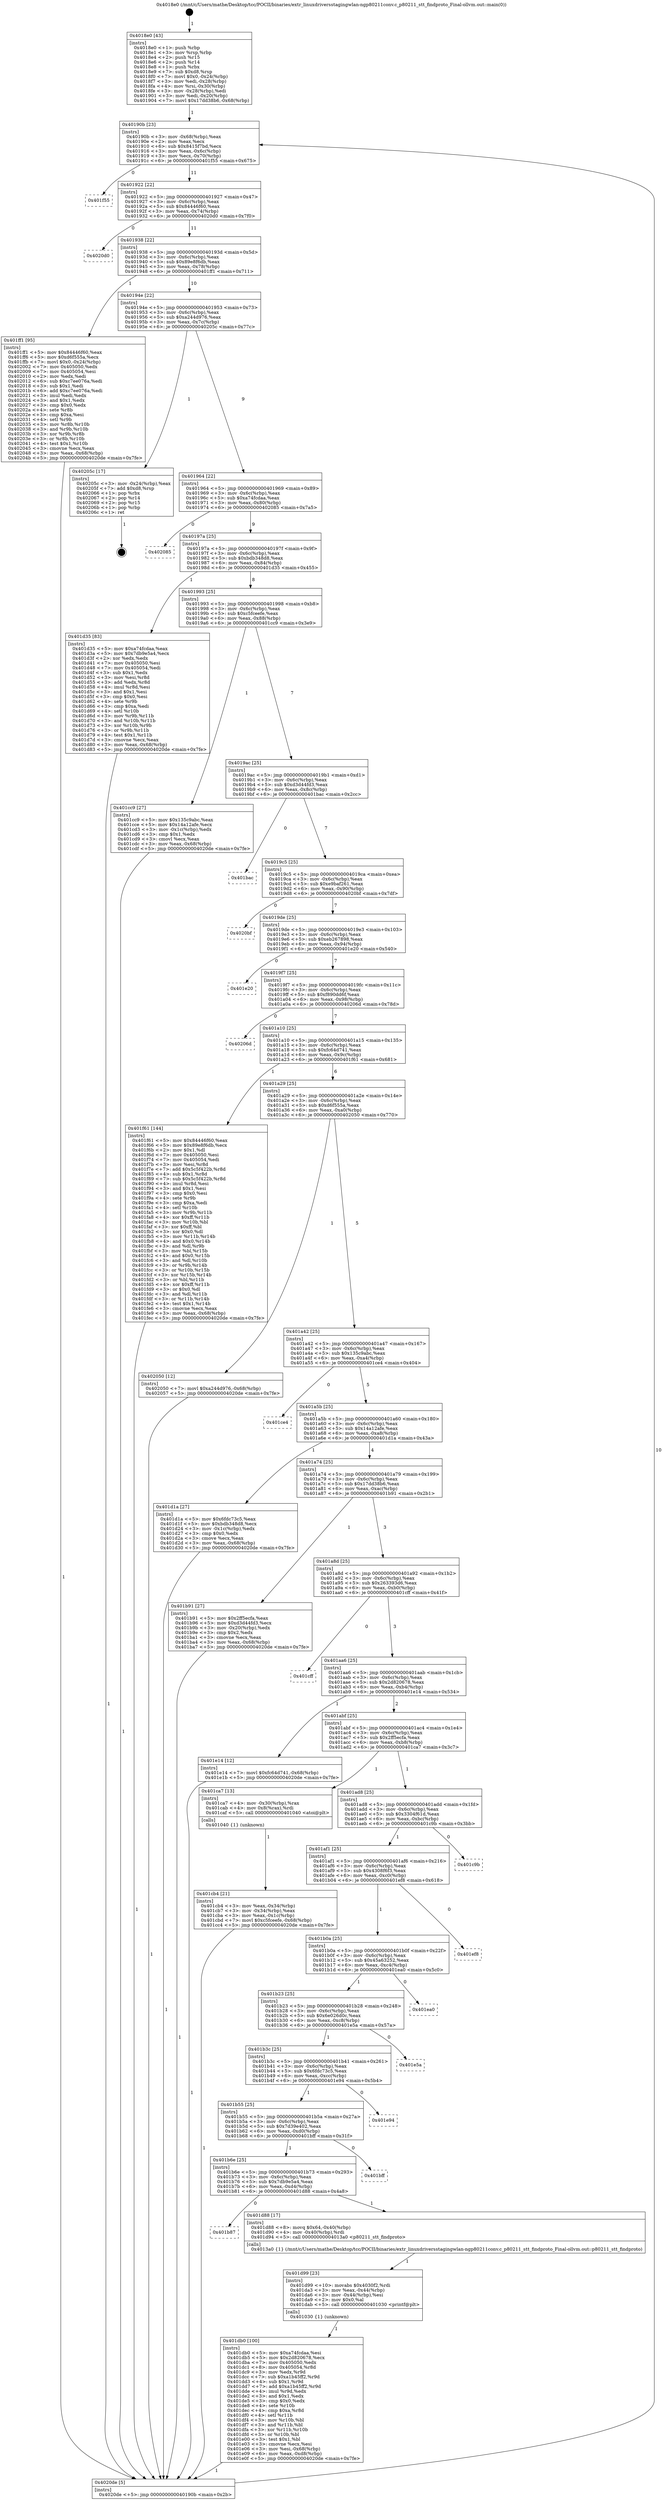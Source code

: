 digraph "0x4018e0" {
  label = "0x4018e0 (/mnt/c/Users/mathe/Desktop/tcc/POCII/binaries/extr_linuxdriversstagingwlan-ngp80211conv.c_p80211_stt_findproto_Final-ollvm.out::main(0))"
  labelloc = "t"
  node[shape=record]

  Entry [label="",width=0.3,height=0.3,shape=circle,fillcolor=black,style=filled]
  "0x40190b" [label="{
     0x40190b [23]\l
     | [instrs]\l
     &nbsp;&nbsp;0x40190b \<+3\>: mov -0x68(%rbp),%eax\l
     &nbsp;&nbsp;0x40190e \<+2\>: mov %eax,%ecx\l
     &nbsp;&nbsp;0x401910 \<+6\>: sub $0x8415f7bd,%ecx\l
     &nbsp;&nbsp;0x401916 \<+3\>: mov %eax,-0x6c(%rbp)\l
     &nbsp;&nbsp;0x401919 \<+3\>: mov %ecx,-0x70(%rbp)\l
     &nbsp;&nbsp;0x40191c \<+6\>: je 0000000000401f55 \<main+0x675\>\l
  }"]
  "0x401f55" [label="{
     0x401f55\l
  }", style=dashed]
  "0x401922" [label="{
     0x401922 [22]\l
     | [instrs]\l
     &nbsp;&nbsp;0x401922 \<+5\>: jmp 0000000000401927 \<main+0x47\>\l
     &nbsp;&nbsp;0x401927 \<+3\>: mov -0x6c(%rbp),%eax\l
     &nbsp;&nbsp;0x40192a \<+5\>: sub $0x84446f60,%eax\l
     &nbsp;&nbsp;0x40192f \<+3\>: mov %eax,-0x74(%rbp)\l
     &nbsp;&nbsp;0x401932 \<+6\>: je 00000000004020d0 \<main+0x7f0\>\l
  }"]
  Exit [label="",width=0.3,height=0.3,shape=circle,fillcolor=black,style=filled,peripheries=2]
  "0x4020d0" [label="{
     0x4020d0\l
  }", style=dashed]
  "0x401938" [label="{
     0x401938 [22]\l
     | [instrs]\l
     &nbsp;&nbsp;0x401938 \<+5\>: jmp 000000000040193d \<main+0x5d\>\l
     &nbsp;&nbsp;0x40193d \<+3\>: mov -0x6c(%rbp),%eax\l
     &nbsp;&nbsp;0x401940 \<+5\>: sub $0x89e8f6db,%eax\l
     &nbsp;&nbsp;0x401945 \<+3\>: mov %eax,-0x78(%rbp)\l
     &nbsp;&nbsp;0x401948 \<+6\>: je 0000000000401ff1 \<main+0x711\>\l
  }"]
  "0x401db0" [label="{
     0x401db0 [100]\l
     | [instrs]\l
     &nbsp;&nbsp;0x401db0 \<+5\>: mov $0xa74fcdaa,%esi\l
     &nbsp;&nbsp;0x401db5 \<+5\>: mov $0x2d820678,%ecx\l
     &nbsp;&nbsp;0x401dba \<+7\>: mov 0x405050,%edx\l
     &nbsp;&nbsp;0x401dc1 \<+8\>: mov 0x405054,%r8d\l
     &nbsp;&nbsp;0x401dc9 \<+3\>: mov %edx,%r9d\l
     &nbsp;&nbsp;0x401dcc \<+7\>: sub $0xa1b45ff2,%r9d\l
     &nbsp;&nbsp;0x401dd3 \<+4\>: sub $0x1,%r9d\l
     &nbsp;&nbsp;0x401dd7 \<+7\>: add $0xa1b45ff2,%r9d\l
     &nbsp;&nbsp;0x401dde \<+4\>: imul %r9d,%edx\l
     &nbsp;&nbsp;0x401de2 \<+3\>: and $0x1,%edx\l
     &nbsp;&nbsp;0x401de5 \<+3\>: cmp $0x0,%edx\l
     &nbsp;&nbsp;0x401de8 \<+4\>: sete %r10b\l
     &nbsp;&nbsp;0x401dec \<+4\>: cmp $0xa,%r8d\l
     &nbsp;&nbsp;0x401df0 \<+4\>: setl %r11b\l
     &nbsp;&nbsp;0x401df4 \<+3\>: mov %r10b,%bl\l
     &nbsp;&nbsp;0x401df7 \<+3\>: and %r11b,%bl\l
     &nbsp;&nbsp;0x401dfa \<+3\>: xor %r11b,%r10b\l
     &nbsp;&nbsp;0x401dfd \<+3\>: or %r10b,%bl\l
     &nbsp;&nbsp;0x401e00 \<+3\>: test $0x1,%bl\l
     &nbsp;&nbsp;0x401e03 \<+3\>: cmovne %ecx,%esi\l
     &nbsp;&nbsp;0x401e06 \<+3\>: mov %esi,-0x68(%rbp)\l
     &nbsp;&nbsp;0x401e09 \<+6\>: mov %eax,-0xd8(%rbp)\l
     &nbsp;&nbsp;0x401e0f \<+5\>: jmp 00000000004020de \<main+0x7fe\>\l
  }"]
  "0x401ff1" [label="{
     0x401ff1 [95]\l
     | [instrs]\l
     &nbsp;&nbsp;0x401ff1 \<+5\>: mov $0x84446f60,%eax\l
     &nbsp;&nbsp;0x401ff6 \<+5\>: mov $0xd6f555a,%ecx\l
     &nbsp;&nbsp;0x401ffb \<+7\>: movl $0x0,-0x24(%rbp)\l
     &nbsp;&nbsp;0x402002 \<+7\>: mov 0x405050,%edx\l
     &nbsp;&nbsp;0x402009 \<+7\>: mov 0x405054,%esi\l
     &nbsp;&nbsp;0x402010 \<+2\>: mov %edx,%edi\l
     &nbsp;&nbsp;0x402012 \<+6\>: sub $0xc7ee076a,%edi\l
     &nbsp;&nbsp;0x402018 \<+3\>: sub $0x1,%edi\l
     &nbsp;&nbsp;0x40201b \<+6\>: add $0xc7ee076a,%edi\l
     &nbsp;&nbsp;0x402021 \<+3\>: imul %edi,%edx\l
     &nbsp;&nbsp;0x402024 \<+3\>: and $0x1,%edx\l
     &nbsp;&nbsp;0x402027 \<+3\>: cmp $0x0,%edx\l
     &nbsp;&nbsp;0x40202a \<+4\>: sete %r8b\l
     &nbsp;&nbsp;0x40202e \<+3\>: cmp $0xa,%esi\l
     &nbsp;&nbsp;0x402031 \<+4\>: setl %r9b\l
     &nbsp;&nbsp;0x402035 \<+3\>: mov %r8b,%r10b\l
     &nbsp;&nbsp;0x402038 \<+3\>: and %r9b,%r10b\l
     &nbsp;&nbsp;0x40203b \<+3\>: xor %r9b,%r8b\l
     &nbsp;&nbsp;0x40203e \<+3\>: or %r8b,%r10b\l
     &nbsp;&nbsp;0x402041 \<+4\>: test $0x1,%r10b\l
     &nbsp;&nbsp;0x402045 \<+3\>: cmovne %ecx,%eax\l
     &nbsp;&nbsp;0x402048 \<+3\>: mov %eax,-0x68(%rbp)\l
     &nbsp;&nbsp;0x40204b \<+5\>: jmp 00000000004020de \<main+0x7fe\>\l
  }"]
  "0x40194e" [label="{
     0x40194e [22]\l
     | [instrs]\l
     &nbsp;&nbsp;0x40194e \<+5\>: jmp 0000000000401953 \<main+0x73\>\l
     &nbsp;&nbsp;0x401953 \<+3\>: mov -0x6c(%rbp),%eax\l
     &nbsp;&nbsp;0x401956 \<+5\>: sub $0xa244d976,%eax\l
     &nbsp;&nbsp;0x40195b \<+3\>: mov %eax,-0x7c(%rbp)\l
     &nbsp;&nbsp;0x40195e \<+6\>: je 000000000040205c \<main+0x77c\>\l
  }"]
  "0x401d99" [label="{
     0x401d99 [23]\l
     | [instrs]\l
     &nbsp;&nbsp;0x401d99 \<+10\>: movabs $0x4030f2,%rdi\l
     &nbsp;&nbsp;0x401da3 \<+3\>: mov %eax,-0x44(%rbp)\l
     &nbsp;&nbsp;0x401da6 \<+3\>: mov -0x44(%rbp),%esi\l
     &nbsp;&nbsp;0x401da9 \<+2\>: mov $0x0,%al\l
     &nbsp;&nbsp;0x401dab \<+5\>: call 0000000000401030 \<printf@plt\>\l
     | [calls]\l
     &nbsp;&nbsp;0x401030 \{1\} (unknown)\l
  }"]
  "0x40205c" [label="{
     0x40205c [17]\l
     | [instrs]\l
     &nbsp;&nbsp;0x40205c \<+3\>: mov -0x24(%rbp),%eax\l
     &nbsp;&nbsp;0x40205f \<+7\>: add $0xd8,%rsp\l
     &nbsp;&nbsp;0x402066 \<+1\>: pop %rbx\l
     &nbsp;&nbsp;0x402067 \<+2\>: pop %r14\l
     &nbsp;&nbsp;0x402069 \<+2\>: pop %r15\l
     &nbsp;&nbsp;0x40206b \<+1\>: pop %rbp\l
     &nbsp;&nbsp;0x40206c \<+1\>: ret\l
  }"]
  "0x401964" [label="{
     0x401964 [22]\l
     | [instrs]\l
     &nbsp;&nbsp;0x401964 \<+5\>: jmp 0000000000401969 \<main+0x89\>\l
     &nbsp;&nbsp;0x401969 \<+3\>: mov -0x6c(%rbp),%eax\l
     &nbsp;&nbsp;0x40196c \<+5\>: sub $0xa74fcdaa,%eax\l
     &nbsp;&nbsp;0x401971 \<+3\>: mov %eax,-0x80(%rbp)\l
     &nbsp;&nbsp;0x401974 \<+6\>: je 0000000000402085 \<main+0x7a5\>\l
  }"]
  "0x401b87" [label="{
     0x401b87\l
  }", style=dashed]
  "0x402085" [label="{
     0x402085\l
  }", style=dashed]
  "0x40197a" [label="{
     0x40197a [25]\l
     | [instrs]\l
     &nbsp;&nbsp;0x40197a \<+5\>: jmp 000000000040197f \<main+0x9f\>\l
     &nbsp;&nbsp;0x40197f \<+3\>: mov -0x6c(%rbp),%eax\l
     &nbsp;&nbsp;0x401982 \<+5\>: sub $0xbdb348d8,%eax\l
     &nbsp;&nbsp;0x401987 \<+6\>: mov %eax,-0x84(%rbp)\l
     &nbsp;&nbsp;0x40198d \<+6\>: je 0000000000401d35 \<main+0x455\>\l
  }"]
  "0x401d88" [label="{
     0x401d88 [17]\l
     | [instrs]\l
     &nbsp;&nbsp;0x401d88 \<+8\>: movq $0x64,-0x40(%rbp)\l
     &nbsp;&nbsp;0x401d90 \<+4\>: mov -0x40(%rbp),%rdi\l
     &nbsp;&nbsp;0x401d94 \<+5\>: call 00000000004013a0 \<p80211_stt_findproto\>\l
     | [calls]\l
     &nbsp;&nbsp;0x4013a0 \{1\} (/mnt/c/Users/mathe/Desktop/tcc/POCII/binaries/extr_linuxdriversstagingwlan-ngp80211conv.c_p80211_stt_findproto_Final-ollvm.out::p80211_stt_findproto)\l
  }"]
  "0x401d35" [label="{
     0x401d35 [83]\l
     | [instrs]\l
     &nbsp;&nbsp;0x401d35 \<+5\>: mov $0xa74fcdaa,%eax\l
     &nbsp;&nbsp;0x401d3a \<+5\>: mov $0x7db9e5a4,%ecx\l
     &nbsp;&nbsp;0x401d3f \<+2\>: xor %edx,%edx\l
     &nbsp;&nbsp;0x401d41 \<+7\>: mov 0x405050,%esi\l
     &nbsp;&nbsp;0x401d48 \<+7\>: mov 0x405054,%edi\l
     &nbsp;&nbsp;0x401d4f \<+3\>: sub $0x1,%edx\l
     &nbsp;&nbsp;0x401d52 \<+3\>: mov %esi,%r8d\l
     &nbsp;&nbsp;0x401d55 \<+3\>: add %edx,%r8d\l
     &nbsp;&nbsp;0x401d58 \<+4\>: imul %r8d,%esi\l
     &nbsp;&nbsp;0x401d5c \<+3\>: and $0x1,%esi\l
     &nbsp;&nbsp;0x401d5f \<+3\>: cmp $0x0,%esi\l
     &nbsp;&nbsp;0x401d62 \<+4\>: sete %r9b\l
     &nbsp;&nbsp;0x401d66 \<+3\>: cmp $0xa,%edi\l
     &nbsp;&nbsp;0x401d69 \<+4\>: setl %r10b\l
     &nbsp;&nbsp;0x401d6d \<+3\>: mov %r9b,%r11b\l
     &nbsp;&nbsp;0x401d70 \<+3\>: and %r10b,%r11b\l
     &nbsp;&nbsp;0x401d73 \<+3\>: xor %r10b,%r9b\l
     &nbsp;&nbsp;0x401d76 \<+3\>: or %r9b,%r11b\l
     &nbsp;&nbsp;0x401d79 \<+4\>: test $0x1,%r11b\l
     &nbsp;&nbsp;0x401d7d \<+3\>: cmovne %ecx,%eax\l
     &nbsp;&nbsp;0x401d80 \<+3\>: mov %eax,-0x68(%rbp)\l
     &nbsp;&nbsp;0x401d83 \<+5\>: jmp 00000000004020de \<main+0x7fe\>\l
  }"]
  "0x401993" [label="{
     0x401993 [25]\l
     | [instrs]\l
     &nbsp;&nbsp;0x401993 \<+5\>: jmp 0000000000401998 \<main+0xb8\>\l
     &nbsp;&nbsp;0x401998 \<+3\>: mov -0x6c(%rbp),%eax\l
     &nbsp;&nbsp;0x40199b \<+5\>: sub $0xc5fceefe,%eax\l
     &nbsp;&nbsp;0x4019a0 \<+6\>: mov %eax,-0x88(%rbp)\l
     &nbsp;&nbsp;0x4019a6 \<+6\>: je 0000000000401cc9 \<main+0x3e9\>\l
  }"]
  "0x401b6e" [label="{
     0x401b6e [25]\l
     | [instrs]\l
     &nbsp;&nbsp;0x401b6e \<+5\>: jmp 0000000000401b73 \<main+0x293\>\l
     &nbsp;&nbsp;0x401b73 \<+3\>: mov -0x6c(%rbp),%eax\l
     &nbsp;&nbsp;0x401b76 \<+5\>: sub $0x7db9e5a4,%eax\l
     &nbsp;&nbsp;0x401b7b \<+6\>: mov %eax,-0xd4(%rbp)\l
     &nbsp;&nbsp;0x401b81 \<+6\>: je 0000000000401d88 \<main+0x4a8\>\l
  }"]
  "0x401cc9" [label="{
     0x401cc9 [27]\l
     | [instrs]\l
     &nbsp;&nbsp;0x401cc9 \<+5\>: mov $0x135c9abc,%eax\l
     &nbsp;&nbsp;0x401cce \<+5\>: mov $0x14a12afe,%ecx\l
     &nbsp;&nbsp;0x401cd3 \<+3\>: mov -0x1c(%rbp),%edx\l
     &nbsp;&nbsp;0x401cd6 \<+3\>: cmp $0x1,%edx\l
     &nbsp;&nbsp;0x401cd9 \<+3\>: cmovl %ecx,%eax\l
     &nbsp;&nbsp;0x401cdc \<+3\>: mov %eax,-0x68(%rbp)\l
     &nbsp;&nbsp;0x401cdf \<+5\>: jmp 00000000004020de \<main+0x7fe\>\l
  }"]
  "0x4019ac" [label="{
     0x4019ac [25]\l
     | [instrs]\l
     &nbsp;&nbsp;0x4019ac \<+5\>: jmp 00000000004019b1 \<main+0xd1\>\l
     &nbsp;&nbsp;0x4019b1 \<+3\>: mov -0x6c(%rbp),%eax\l
     &nbsp;&nbsp;0x4019b4 \<+5\>: sub $0xd3d44fd3,%eax\l
     &nbsp;&nbsp;0x4019b9 \<+6\>: mov %eax,-0x8c(%rbp)\l
     &nbsp;&nbsp;0x4019bf \<+6\>: je 0000000000401bac \<main+0x2cc\>\l
  }"]
  "0x401bff" [label="{
     0x401bff\l
  }", style=dashed]
  "0x401bac" [label="{
     0x401bac\l
  }", style=dashed]
  "0x4019c5" [label="{
     0x4019c5 [25]\l
     | [instrs]\l
     &nbsp;&nbsp;0x4019c5 \<+5\>: jmp 00000000004019ca \<main+0xea\>\l
     &nbsp;&nbsp;0x4019ca \<+3\>: mov -0x6c(%rbp),%eax\l
     &nbsp;&nbsp;0x4019cd \<+5\>: sub $0xe9baf261,%eax\l
     &nbsp;&nbsp;0x4019d2 \<+6\>: mov %eax,-0x90(%rbp)\l
     &nbsp;&nbsp;0x4019d8 \<+6\>: je 00000000004020bf \<main+0x7df\>\l
  }"]
  "0x401b55" [label="{
     0x401b55 [25]\l
     | [instrs]\l
     &nbsp;&nbsp;0x401b55 \<+5\>: jmp 0000000000401b5a \<main+0x27a\>\l
     &nbsp;&nbsp;0x401b5a \<+3\>: mov -0x6c(%rbp),%eax\l
     &nbsp;&nbsp;0x401b5d \<+5\>: sub $0x7d39e402,%eax\l
     &nbsp;&nbsp;0x401b62 \<+6\>: mov %eax,-0xd0(%rbp)\l
     &nbsp;&nbsp;0x401b68 \<+6\>: je 0000000000401bff \<main+0x31f\>\l
  }"]
  "0x4020bf" [label="{
     0x4020bf\l
  }", style=dashed]
  "0x4019de" [label="{
     0x4019de [25]\l
     | [instrs]\l
     &nbsp;&nbsp;0x4019de \<+5\>: jmp 00000000004019e3 \<main+0x103\>\l
     &nbsp;&nbsp;0x4019e3 \<+3\>: mov -0x6c(%rbp),%eax\l
     &nbsp;&nbsp;0x4019e6 \<+5\>: sub $0xeb267898,%eax\l
     &nbsp;&nbsp;0x4019eb \<+6\>: mov %eax,-0x94(%rbp)\l
     &nbsp;&nbsp;0x4019f1 \<+6\>: je 0000000000401e20 \<main+0x540\>\l
  }"]
  "0x401e94" [label="{
     0x401e94\l
  }", style=dashed]
  "0x401e20" [label="{
     0x401e20\l
  }", style=dashed]
  "0x4019f7" [label="{
     0x4019f7 [25]\l
     | [instrs]\l
     &nbsp;&nbsp;0x4019f7 \<+5\>: jmp 00000000004019fc \<main+0x11c\>\l
     &nbsp;&nbsp;0x4019fc \<+3\>: mov -0x6c(%rbp),%eax\l
     &nbsp;&nbsp;0x4019ff \<+5\>: sub $0xf890dd6f,%eax\l
     &nbsp;&nbsp;0x401a04 \<+6\>: mov %eax,-0x98(%rbp)\l
     &nbsp;&nbsp;0x401a0a \<+6\>: je 000000000040206d \<main+0x78d\>\l
  }"]
  "0x401b3c" [label="{
     0x401b3c [25]\l
     | [instrs]\l
     &nbsp;&nbsp;0x401b3c \<+5\>: jmp 0000000000401b41 \<main+0x261\>\l
     &nbsp;&nbsp;0x401b41 \<+3\>: mov -0x6c(%rbp),%eax\l
     &nbsp;&nbsp;0x401b44 \<+5\>: sub $0x6fdc73c5,%eax\l
     &nbsp;&nbsp;0x401b49 \<+6\>: mov %eax,-0xcc(%rbp)\l
     &nbsp;&nbsp;0x401b4f \<+6\>: je 0000000000401e94 \<main+0x5b4\>\l
  }"]
  "0x40206d" [label="{
     0x40206d\l
  }", style=dashed]
  "0x401a10" [label="{
     0x401a10 [25]\l
     | [instrs]\l
     &nbsp;&nbsp;0x401a10 \<+5\>: jmp 0000000000401a15 \<main+0x135\>\l
     &nbsp;&nbsp;0x401a15 \<+3\>: mov -0x6c(%rbp),%eax\l
     &nbsp;&nbsp;0x401a18 \<+5\>: sub $0xfc64d741,%eax\l
     &nbsp;&nbsp;0x401a1d \<+6\>: mov %eax,-0x9c(%rbp)\l
     &nbsp;&nbsp;0x401a23 \<+6\>: je 0000000000401f61 \<main+0x681\>\l
  }"]
  "0x401e5a" [label="{
     0x401e5a\l
  }", style=dashed]
  "0x401f61" [label="{
     0x401f61 [144]\l
     | [instrs]\l
     &nbsp;&nbsp;0x401f61 \<+5\>: mov $0x84446f60,%eax\l
     &nbsp;&nbsp;0x401f66 \<+5\>: mov $0x89e8f6db,%ecx\l
     &nbsp;&nbsp;0x401f6b \<+2\>: mov $0x1,%dl\l
     &nbsp;&nbsp;0x401f6d \<+7\>: mov 0x405050,%esi\l
     &nbsp;&nbsp;0x401f74 \<+7\>: mov 0x405054,%edi\l
     &nbsp;&nbsp;0x401f7b \<+3\>: mov %esi,%r8d\l
     &nbsp;&nbsp;0x401f7e \<+7\>: add $0x5c5f422b,%r8d\l
     &nbsp;&nbsp;0x401f85 \<+4\>: sub $0x1,%r8d\l
     &nbsp;&nbsp;0x401f89 \<+7\>: sub $0x5c5f422b,%r8d\l
     &nbsp;&nbsp;0x401f90 \<+4\>: imul %r8d,%esi\l
     &nbsp;&nbsp;0x401f94 \<+3\>: and $0x1,%esi\l
     &nbsp;&nbsp;0x401f97 \<+3\>: cmp $0x0,%esi\l
     &nbsp;&nbsp;0x401f9a \<+4\>: sete %r9b\l
     &nbsp;&nbsp;0x401f9e \<+3\>: cmp $0xa,%edi\l
     &nbsp;&nbsp;0x401fa1 \<+4\>: setl %r10b\l
     &nbsp;&nbsp;0x401fa5 \<+3\>: mov %r9b,%r11b\l
     &nbsp;&nbsp;0x401fa8 \<+4\>: xor $0xff,%r11b\l
     &nbsp;&nbsp;0x401fac \<+3\>: mov %r10b,%bl\l
     &nbsp;&nbsp;0x401faf \<+3\>: xor $0xff,%bl\l
     &nbsp;&nbsp;0x401fb2 \<+3\>: xor $0x0,%dl\l
     &nbsp;&nbsp;0x401fb5 \<+3\>: mov %r11b,%r14b\l
     &nbsp;&nbsp;0x401fb8 \<+4\>: and $0x0,%r14b\l
     &nbsp;&nbsp;0x401fbc \<+3\>: and %dl,%r9b\l
     &nbsp;&nbsp;0x401fbf \<+3\>: mov %bl,%r15b\l
     &nbsp;&nbsp;0x401fc2 \<+4\>: and $0x0,%r15b\l
     &nbsp;&nbsp;0x401fc6 \<+3\>: and %dl,%r10b\l
     &nbsp;&nbsp;0x401fc9 \<+3\>: or %r9b,%r14b\l
     &nbsp;&nbsp;0x401fcc \<+3\>: or %r10b,%r15b\l
     &nbsp;&nbsp;0x401fcf \<+3\>: xor %r15b,%r14b\l
     &nbsp;&nbsp;0x401fd2 \<+3\>: or %bl,%r11b\l
     &nbsp;&nbsp;0x401fd5 \<+4\>: xor $0xff,%r11b\l
     &nbsp;&nbsp;0x401fd9 \<+3\>: or $0x0,%dl\l
     &nbsp;&nbsp;0x401fdc \<+3\>: and %dl,%r11b\l
     &nbsp;&nbsp;0x401fdf \<+3\>: or %r11b,%r14b\l
     &nbsp;&nbsp;0x401fe2 \<+4\>: test $0x1,%r14b\l
     &nbsp;&nbsp;0x401fe6 \<+3\>: cmovne %ecx,%eax\l
     &nbsp;&nbsp;0x401fe9 \<+3\>: mov %eax,-0x68(%rbp)\l
     &nbsp;&nbsp;0x401fec \<+5\>: jmp 00000000004020de \<main+0x7fe\>\l
  }"]
  "0x401a29" [label="{
     0x401a29 [25]\l
     | [instrs]\l
     &nbsp;&nbsp;0x401a29 \<+5\>: jmp 0000000000401a2e \<main+0x14e\>\l
     &nbsp;&nbsp;0x401a2e \<+3\>: mov -0x6c(%rbp),%eax\l
     &nbsp;&nbsp;0x401a31 \<+5\>: sub $0xd6f555a,%eax\l
     &nbsp;&nbsp;0x401a36 \<+6\>: mov %eax,-0xa0(%rbp)\l
     &nbsp;&nbsp;0x401a3c \<+6\>: je 0000000000402050 \<main+0x770\>\l
  }"]
  "0x401b23" [label="{
     0x401b23 [25]\l
     | [instrs]\l
     &nbsp;&nbsp;0x401b23 \<+5\>: jmp 0000000000401b28 \<main+0x248\>\l
     &nbsp;&nbsp;0x401b28 \<+3\>: mov -0x6c(%rbp),%eax\l
     &nbsp;&nbsp;0x401b2b \<+5\>: sub $0x6e026d0c,%eax\l
     &nbsp;&nbsp;0x401b30 \<+6\>: mov %eax,-0xc8(%rbp)\l
     &nbsp;&nbsp;0x401b36 \<+6\>: je 0000000000401e5a \<main+0x57a\>\l
  }"]
  "0x402050" [label="{
     0x402050 [12]\l
     | [instrs]\l
     &nbsp;&nbsp;0x402050 \<+7\>: movl $0xa244d976,-0x68(%rbp)\l
     &nbsp;&nbsp;0x402057 \<+5\>: jmp 00000000004020de \<main+0x7fe\>\l
  }"]
  "0x401a42" [label="{
     0x401a42 [25]\l
     | [instrs]\l
     &nbsp;&nbsp;0x401a42 \<+5\>: jmp 0000000000401a47 \<main+0x167\>\l
     &nbsp;&nbsp;0x401a47 \<+3\>: mov -0x6c(%rbp),%eax\l
     &nbsp;&nbsp;0x401a4a \<+5\>: sub $0x135c9abc,%eax\l
     &nbsp;&nbsp;0x401a4f \<+6\>: mov %eax,-0xa4(%rbp)\l
     &nbsp;&nbsp;0x401a55 \<+6\>: je 0000000000401ce4 \<main+0x404\>\l
  }"]
  "0x401ea0" [label="{
     0x401ea0\l
  }", style=dashed]
  "0x401ce4" [label="{
     0x401ce4\l
  }", style=dashed]
  "0x401a5b" [label="{
     0x401a5b [25]\l
     | [instrs]\l
     &nbsp;&nbsp;0x401a5b \<+5\>: jmp 0000000000401a60 \<main+0x180\>\l
     &nbsp;&nbsp;0x401a60 \<+3\>: mov -0x6c(%rbp),%eax\l
     &nbsp;&nbsp;0x401a63 \<+5\>: sub $0x14a12afe,%eax\l
     &nbsp;&nbsp;0x401a68 \<+6\>: mov %eax,-0xa8(%rbp)\l
     &nbsp;&nbsp;0x401a6e \<+6\>: je 0000000000401d1a \<main+0x43a\>\l
  }"]
  "0x401b0a" [label="{
     0x401b0a [25]\l
     | [instrs]\l
     &nbsp;&nbsp;0x401b0a \<+5\>: jmp 0000000000401b0f \<main+0x22f\>\l
     &nbsp;&nbsp;0x401b0f \<+3\>: mov -0x6c(%rbp),%eax\l
     &nbsp;&nbsp;0x401b12 \<+5\>: sub $0x45a63252,%eax\l
     &nbsp;&nbsp;0x401b17 \<+6\>: mov %eax,-0xc4(%rbp)\l
     &nbsp;&nbsp;0x401b1d \<+6\>: je 0000000000401ea0 \<main+0x5c0\>\l
  }"]
  "0x401d1a" [label="{
     0x401d1a [27]\l
     | [instrs]\l
     &nbsp;&nbsp;0x401d1a \<+5\>: mov $0x6fdc73c5,%eax\l
     &nbsp;&nbsp;0x401d1f \<+5\>: mov $0xbdb348d8,%ecx\l
     &nbsp;&nbsp;0x401d24 \<+3\>: mov -0x1c(%rbp),%edx\l
     &nbsp;&nbsp;0x401d27 \<+3\>: cmp $0x0,%edx\l
     &nbsp;&nbsp;0x401d2a \<+3\>: cmove %ecx,%eax\l
     &nbsp;&nbsp;0x401d2d \<+3\>: mov %eax,-0x68(%rbp)\l
     &nbsp;&nbsp;0x401d30 \<+5\>: jmp 00000000004020de \<main+0x7fe\>\l
  }"]
  "0x401a74" [label="{
     0x401a74 [25]\l
     | [instrs]\l
     &nbsp;&nbsp;0x401a74 \<+5\>: jmp 0000000000401a79 \<main+0x199\>\l
     &nbsp;&nbsp;0x401a79 \<+3\>: mov -0x6c(%rbp),%eax\l
     &nbsp;&nbsp;0x401a7c \<+5\>: sub $0x17dd38b6,%eax\l
     &nbsp;&nbsp;0x401a81 \<+6\>: mov %eax,-0xac(%rbp)\l
     &nbsp;&nbsp;0x401a87 \<+6\>: je 0000000000401b91 \<main+0x2b1\>\l
  }"]
  "0x401ef8" [label="{
     0x401ef8\l
  }", style=dashed]
  "0x401b91" [label="{
     0x401b91 [27]\l
     | [instrs]\l
     &nbsp;&nbsp;0x401b91 \<+5\>: mov $0x2ff5ecfa,%eax\l
     &nbsp;&nbsp;0x401b96 \<+5\>: mov $0xd3d44fd3,%ecx\l
     &nbsp;&nbsp;0x401b9b \<+3\>: mov -0x20(%rbp),%edx\l
     &nbsp;&nbsp;0x401b9e \<+3\>: cmp $0x2,%edx\l
     &nbsp;&nbsp;0x401ba1 \<+3\>: cmovne %ecx,%eax\l
     &nbsp;&nbsp;0x401ba4 \<+3\>: mov %eax,-0x68(%rbp)\l
     &nbsp;&nbsp;0x401ba7 \<+5\>: jmp 00000000004020de \<main+0x7fe\>\l
  }"]
  "0x401a8d" [label="{
     0x401a8d [25]\l
     | [instrs]\l
     &nbsp;&nbsp;0x401a8d \<+5\>: jmp 0000000000401a92 \<main+0x1b2\>\l
     &nbsp;&nbsp;0x401a92 \<+3\>: mov -0x6c(%rbp),%eax\l
     &nbsp;&nbsp;0x401a95 \<+5\>: sub $0x263393d6,%eax\l
     &nbsp;&nbsp;0x401a9a \<+6\>: mov %eax,-0xb0(%rbp)\l
     &nbsp;&nbsp;0x401aa0 \<+6\>: je 0000000000401cff \<main+0x41f\>\l
  }"]
  "0x4020de" [label="{
     0x4020de [5]\l
     | [instrs]\l
     &nbsp;&nbsp;0x4020de \<+5\>: jmp 000000000040190b \<main+0x2b\>\l
  }"]
  "0x4018e0" [label="{
     0x4018e0 [43]\l
     | [instrs]\l
     &nbsp;&nbsp;0x4018e0 \<+1\>: push %rbp\l
     &nbsp;&nbsp;0x4018e1 \<+3\>: mov %rsp,%rbp\l
     &nbsp;&nbsp;0x4018e4 \<+2\>: push %r15\l
     &nbsp;&nbsp;0x4018e6 \<+2\>: push %r14\l
     &nbsp;&nbsp;0x4018e8 \<+1\>: push %rbx\l
     &nbsp;&nbsp;0x4018e9 \<+7\>: sub $0xd8,%rsp\l
     &nbsp;&nbsp;0x4018f0 \<+7\>: movl $0x0,-0x24(%rbp)\l
     &nbsp;&nbsp;0x4018f7 \<+3\>: mov %edi,-0x28(%rbp)\l
     &nbsp;&nbsp;0x4018fa \<+4\>: mov %rsi,-0x30(%rbp)\l
     &nbsp;&nbsp;0x4018fe \<+3\>: mov -0x28(%rbp),%edi\l
     &nbsp;&nbsp;0x401901 \<+3\>: mov %edi,-0x20(%rbp)\l
     &nbsp;&nbsp;0x401904 \<+7\>: movl $0x17dd38b6,-0x68(%rbp)\l
  }"]
  "0x401af1" [label="{
     0x401af1 [25]\l
     | [instrs]\l
     &nbsp;&nbsp;0x401af1 \<+5\>: jmp 0000000000401af6 \<main+0x216\>\l
     &nbsp;&nbsp;0x401af6 \<+3\>: mov -0x6c(%rbp),%eax\l
     &nbsp;&nbsp;0x401af9 \<+5\>: sub $0x4308f6f3,%eax\l
     &nbsp;&nbsp;0x401afe \<+6\>: mov %eax,-0xc0(%rbp)\l
     &nbsp;&nbsp;0x401b04 \<+6\>: je 0000000000401ef8 \<main+0x618\>\l
  }"]
  "0x401cff" [label="{
     0x401cff\l
  }", style=dashed]
  "0x401aa6" [label="{
     0x401aa6 [25]\l
     | [instrs]\l
     &nbsp;&nbsp;0x401aa6 \<+5\>: jmp 0000000000401aab \<main+0x1cb\>\l
     &nbsp;&nbsp;0x401aab \<+3\>: mov -0x6c(%rbp),%eax\l
     &nbsp;&nbsp;0x401aae \<+5\>: sub $0x2d820678,%eax\l
     &nbsp;&nbsp;0x401ab3 \<+6\>: mov %eax,-0xb4(%rbp)\l
     &nbsp;&nbsp;0x401ab9 \<+6\>: je 0000000000401e14 \<main+0x534\>\l
  }"]
  "0x401c9b" [label="{
     0x401c9b\l
  }", style=dashed]
  "0x401e14" [label="{
     0x401e14 [12]\l
     | [instrs]\l
     &nbsp;&nbsp;0x401e14 \<+7\>: movl $0xfc64d741,-0x68(%rbp)\l
     &nbsp;&nbsp;0x401e1b \<+5\>: jmp 00000000004020de \<main+0x7fe\>\l
  }"]
  "0x401abf" [label="{
     0x401abf [25]\l
     | [instrs]\l
     &nbsp;&nbsp;0x401abf \<+5\>: jmp 0000000000401ac4 \<main+0x1e4\>\l
     &nbsp;&nbsp;0x401ac4 \<+3\>: mov -0x6c(%rbp),%eax\l
     &nbsp;&nbsp;0x401ac7 \<+5\>: sub $0x2ff5ecfa,%eax\l
     &nbsp;&nbsp;0x401acc \<+6\>: mov %eax,-0xb8(%rbp)\l
     &nbsp;&nbsp;0x401ad2 \<+6\>: je 0000000000401ca7 \<main+0x3c7\>\l
  }"]
  "0x401cb4" [label="{
     0x401cb4 [21]\l
     | [instrs]\l
     &nbsp;&nbsp;0x401cb4 \<+3\>: mov %eax,-0x34(%rbp)\l
     &nbsp;&nbsp;0x401cb7 \<+3\>: mov -0x34(%rbp),%eax\l
     &nbsp;&nbsp;0x401cba \<+3\>: mov %eax,-0x1c(%rbp)\l
     &nbsp;&nbsp;0x401cbd \<+7\>: movl $0xc5fceefe,-0x68(%rbp)\l
     &nbsp;&nbsp;0x401cc4 \<+5\>: jmp 00000000004020de \<main+0x7fe\>\l
  }"]
  "0x401ca7" [label="{
     0x401ca7 [13]\l
     | [instrs]\l
     &nbsp;&nbsp;0x401ca7 \<+4\>: mov -0x30(%rbp),%rax\l
     &nbsp;&nbsp;0x401cab \<+4\>: mov 0x8(%rax),%rdi\l
     &nbsp;&nbsp;0x401caf \<+5\>: call 0000000000401040 \<atoi@plt\>\l
     | [calls]\l
     &nbsp;&nbsp;0x401040 \{1\} (unknown)\l
  }"]
  "0x401ad8" [label="{
     0x401ad8 [25]\l
     | [instrs]\l
     &nbsp;&nbsp;0x401ad8 \<+5\>: jmp 0000000000401add \<main+0x1fd\>\l
     &nbsp;&nbsp;0x401add \<+3\>: mov -0x6c(%rbp),%eax\l
     &nbsp;&nbsp;0x401ae0 \<+5\>: sub $0x3304f61d,%eax\l
     &nbsp;&nbsp;0x401ae5 \<+6\>: mov %eax,-0xbc(%rbp)\l
     &nbsp;&nbsp;0x401aeb \<+6\>: je 0000000000401c9b \<main+0x3bb\>\l
  }"]
  Entry -> "0x4018e0" [label=" 1"]
  "0x40190b" -> "0x401f55" [label=" 0"]
  "0x40190b" -> "0x401922" [label=" 11"]
  "0x40205c" -> Exit [label=" 1"]
  "0x401922" -> "0x4020d0" [label=" 0"]
  "0x401922" -> "0x401938" [label=" 11"]
  "0x402050" -> "0x4020de" [label=" 1"]
  "0x401938" -> "0x401ff1" [label=" 1"]
  "0x401938" -> "0x40194e" [label=" 10"]
  "0x401ff1" -> "0x4020de" [label=" 1"]
  "0x40194e" -> "0x40205c" [label=" 1"]
  "0x40194e" -> "0x401964" [label=" 9"]
  "0x401f61" -> "0x4020de" [label=" 1"]
  "0x401964" -> "0x402085" [label=" 0"]
  "0x401964" -> "0x40197a" [label=" 9"]
  "0x401e14" -> "0x4020de" [label=" 1"]
  "0x40197a" -> "0x401d35" [label=" 1"]
  "0x40197a" -> "0x401993" [label=" 8"]
  "0x401db0" -> "0x4020de" [label=" 1"]
  "0x401993" -> "0x401cc9" [label=" 1"]
  "0x401993" -> "0x4019ac" [label=" 7"]
  "0x401d88" -> "0x401d99" [label=" 1"]
  "0x4019ac" -> "0x401bac" [label=" 0"]
  "0x4019ac" -> "0x4019c5" [label=" 7"]
  "0x401b6e" -> "0x401b87" [label=" 0"]
  "0x4019c5" -> "0x4020bf" [label=" 0"]
  "0x4019c5" -> "0x4019de" [label=" 7"]
  "0x401d99" -> "0x401db0" [label=" 1"]
  "0x4019de" -> "0x401e20" [label=" 0"]
  "0x4019de" -> "0x4019f7" [label=" 7"]
  "0x401b55" -> "0x401b6e" [label=" 1"]
  "0x4019f7" -> "0x40206d" [label=" 0"]
  "0x4019f7" -> "0x401a10" [label=" 7"]
  "0x401b6e" -> "0x401d88" [label=" 1"]
  "0x401a10" -> "0x401f61" [label=" 1"]
  "0x401a10" -> "0x401a29" [label=" 6"]
  "0x401b3c" -> "0x401b55" [label=" 1"]
  "0x401a29" -> "0x402050" [label=" 1"]
  "0x401a29" -> "0x401a42" [label=" 5"]
  "0x401b55" -> "0x401bff" [label=" 0"]
  "0x401a42" -> "0x401ce4" [label=" 0"]
  "0x401a42" -> "0x401a5b" [label=" 5"]
  "0x401b23" -> "0x401b3c" [label=" 1"]
  "0x401a5b" -> "0x401d1a" [label=" 1"]
  "0x401a5b" -> "0x401a74" [label=" 4"]
  "0x401b3c" -> "0x401e94" [label=" 0"]
  "0x401a74" -> "0x401b91" [label=" 1"]
  "0x401a74" -> "0x401a8d" [label=" 3"]
  "0x401b91" -> "0x4020de" [label=" 1"]
  "0x4018e0" -> "0x40190b" [label=" 1"]
  "0x4020de" -> "0x40190b" [label=" 10"]
  "0x401b0a" -> "0x401b23" [label=" 1"]
  "0x401a8d" -> "0x401cff" [label=" 0"]
  "0x401a8d" -> "0x401aa6" [label=" 3"]
  "0x401b23" -> "0x401e5a" [label=" 0"]
  "0x401aa6" -> "0x401e14" [label=" 1"]
  "0x401aa6" -> "0x401abf" [label=" 2"]
  "0x401af1" -> "0x401b0a" [label=" 1"]
  "0x401abf" -> "0x401ca7" [label=" 1"]
  "0x401abf" -> "0x401ad8" [label=" 1"]
  "0x401ca7" -> "0x401cb4" [label=" 1"]
  "0x401cb4" -> "0x4020de" [label=" 1"]
  "0x401cc9" -> "0x4020de" [label=" 1"]
  "0x401d1a" -> "0x4020de" [label=" 1"]
  "0x401d35" -> "0x4020de" [label=" 1"]
  "0x401af1" -> "0x401ef8" [label=" 0"]
  "0x401ad8" -> "0x401c9b" [label=" 0"]
  "0x401ad8" -> "0x401af1" [label=" 1"]
  "0x401b0a" -> "0x401ea0" [label=" 0"]
}
